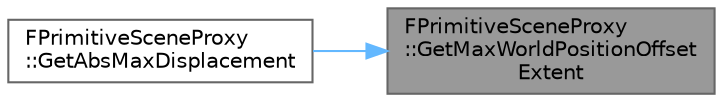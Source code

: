 digraph "FPrimitiveSceneProxy::GetMaxWorldPositionOffsetExtent"
{
 // INTERACTIVE_SVG=YES
 // LATEX_PDF_SIZE
  bgcolor="transparent";
  edge [fontname=Helvetica,fontsize=10,labelfontname=Helvetica,labelfontsize=10];
  node [fontname=Helvetica,fontsize=10,shape=box,height=0.2,width=0.4];
  rankdir="RL";
  Node1 [id="Node000001",label="FPrimitiveSceneProxy\l::GetMaxWorldPositionOffset\lExtent",height=0.2,width=0.4,color="gray40", fillcolor="grey60", style="filled", fontcolor="black",tooltip=" "];
  Node1 -> Node2 [id="edge1_Node000001_Node000002",dir="back",color="steelblue1",style="solid",tooltip=" "];
  Node2 [id="Node000002",label="FPrimitiveSceneProxy\l::GetAbsMaxDisplacement",height=0.2,width=0.4,color="grey40", fillcolor="white", style="filled",URL="$d4/de9/classFPrimitiveSceneProxy.html#a4e6c871d91906e6407b13fbe93fa52ba",tooltip=" "];
}
